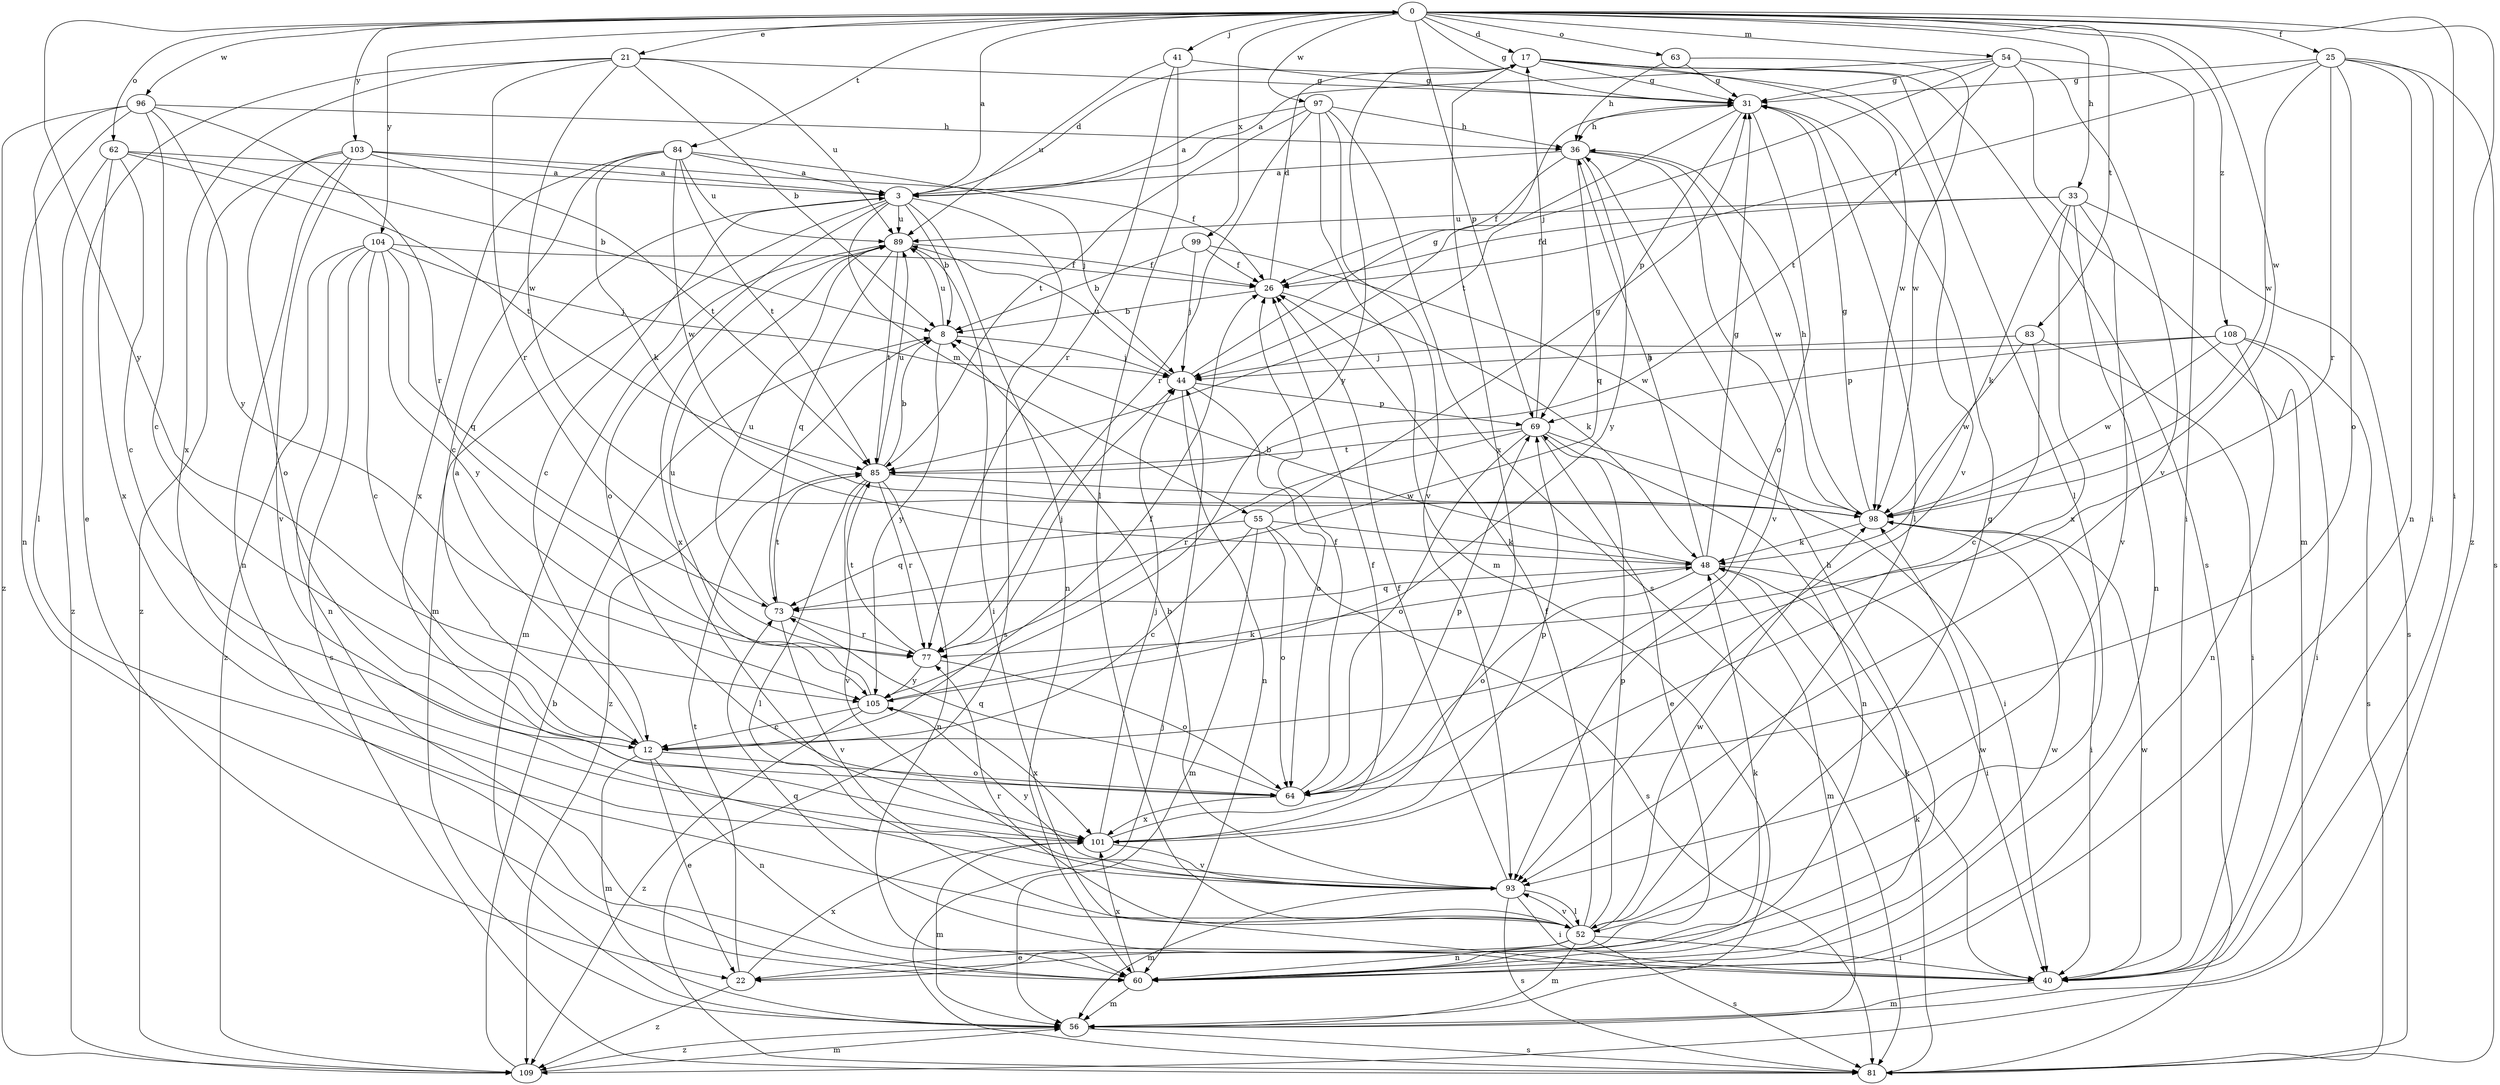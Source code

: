 strict digraph  {
0;
3;
8;
12;
17;
21;
22;
25;
26;
31;
33;
36;
40;
41;
44;
48;
52;
54;
55;
56;
60;
62;
63;
64;
69;
73;
77;
81;
83;
84;
85;
89;
93;
96;
97;
98;
99;
101;
103;
104;
105;
108;
109;
0 -> 17  [label=d];
0 -> 21  [label=e];
0 -> 25  [label=f];
0 -> 31  [label=g];
0 -> 33  [label=h];
0 -> 40  [label=i];
0 -> 41  [label=j];
0 -> 54  [label=m];
0 -> 62  [label=o];
0 -> 63  [label=o];
0 -> 69  [label=p];
0 -> 83  [label=t];
0 -> 84  [label=t];
0 -> 96  [label=w];
0 -> 97  [label=w];
0 -> 98  [label=w];
0 -> 99  [label=x];
0 -> 103  [label=y];
0 -> 104  [label=y];
0 -> 105  [label=y];
0 -> 108  [label=z];
0 -> 109  [label=z];
3 -> 0  [label=a];
3 -> 8  [label=b];
3 -> 12  [label=c];
3 -> 17  [label=d];
3 -> 55  [label=m];
3 -> 56  [label=m];
3 -> 60  [label=n];
3 -> 64  [label=o];
3 -> 81  [label=s];
3 -> 89  [label=u];
8 -> 44  [label=j];
8 -> 89  [label=u];
8 -> 105  [label=y];
8 -> 109  [label=z];
12 -> 3  [label=a];
12 -> 22  [label=e];
12 -> 26  [label=f];
12 -> 56  [label=m];
12 -> 60  [label=n];
12 -> 64  [label=o];
17 -> 31  [label=g];
17 -> 52  [label=l];
17 -> 81  [label=s];
17 -> 93  [label=v];
17 -> 98  [label=w];
17 -> 101  [label=x];
17 -> 105  [label=y];
21 -> 8  [label=b];
21 -> 22  [label=e];
21 -> 31  [label=g];
21 -> 77  [label=r];
21 -> 89  [label=u];
21 -> 98  [label=w];
21 -> 101  [label=x];
22 -> 85  [label=t];
22 -> 98  [label=w];
22 -> 101  [label=x];
22 -> 109  [label=z];
25 -> 26  [label=f];
25 -> 31  [label=g];
25 -> 40  [label=i];
25 -> 60  [label=n];
25 -> 64  [label=o];
25 -> 77  [label=r];
25 -> 81  [label=s];
25 -> 98  [label=w];
26 -> 8  [label=b];
26 -> 17  [label=d];
26 -> 48  [label=k];
31 -> 36  [label=h];
31 -> 52  [label=l];
31 -> 64  [label=o];
31 -> 69  [label=p];
31 -> 85  [label=t];
33 -> 26  [label=f];
33 -> 48  [label=k];
33 -> 60  [label=n];
33 -> 81  [label=s];
33 -> 89  [label=u];
33 -> 93  [label=v];
33 -> 101  [label=x];
36 -> 3  [label=a];
36 -> 26  [label=f];
36 -> 73  [label=q];
36 -> 93  [label=v];
36 -> 98  [label=w];
36 -> 105  [label=y];
40 -> 48  [label=k];
40 -> 56  [label=m];
40 -> 73  [label=q];
40 -> 98  [label=w];
41 -> 31  [label=g];
41 -> 52  [label=l];
41 -> 77  [label=r];
41 -> 89  [label=u];
44 -> 31  [label=g];
44 -> 60  [label=n];
44 -> 64  [label=o];
44 -> 69  [label=p];
44 -> 89  [label=u];
48 -> 8  [label=b];
48 -> 31  [label=g];
48 -> 36  [label=h];
48 -> 40  [label=i];
48 -> 56  [label=m];
48 -> 64  [label=o];
48 -> 73  [label=q];
52 -> 22  [label=e];
52 -> 26  [label=f];
52 -> 31  [label=g];
52 -> 40  [label=i];
52 -> 56  [label=m];
52 -> 60  [label=n];
52 -> 69  [label=p];
52 -> 77  [label=r];
52 -> 81  [label=s];
52 -> 93  [label=v];
52 -> 98  [label=w];
54 -> 3  [label=a];
54 -> 31  [label=g];
54 -> 40  [label=i];
54 -> 44  [label=j];
54 -> 56  [label=m];
54 -> 85  [label=t];
54 -> 93  [label=v];
55 -> 12  [label=c];
55 -> 31  [label=g];
55 -> 48  [label=k];
55 -> 56  [label=m];
55 -> 64  [label=o];
55 -> 73  [label=q];
55 -> 81  [label=s];
56 -> 81  [label=s];
56 -> 109  [label=z];
60 -> 36  [label=h];
60 -> 48  [label=k];
60 -> 56  [label=m];
60 -> 98  [label=w];
60 -> 101  [label=x];
62 -> 3  [label=a];
62 -> 8  [label=b];
62 -> 12  [label=c];
62 -> 85  [label=t];
62 -> 101  [label=x];
62 -> 109  [label=z];
63 -> 31  [label=g];
63 -> 36  [label=h];
63 -> 98  [label=w];
64 -> 26  [label=f];
64 -> 69  [label=p];
64 -> 73  [label=q];
64 -> 101  [label=x];
69 -> 17  [label=d];
69 -> 22  [label=e];
69 -> 40  [label=i];
69 -> 60  [label=n];
69 -> 64  [label=o];
69 -> 77  [label=r];
69 -> 85  [label=t];
73 -> 77  [label=r];
73 -> 85  [label=t];
73 -> 89  [label=u];
73 -> 93  [label=v];
77 -> 44  [label=j];
77 -> 64  [label=o];
77 -> 85  [label=t];
77 -> 105  [label=y];
81 -> 44  [label=j];
81 -> 48  [label=k];
83 -> 12  [label=c];
83 -> 40  [label=i];
83 -> 44  [label=j];
83 -> 98  [label=w];
84 -> 3  [label=a];
84 -> 12  [label=c];
84 -> 44  [label=j];
84 -> 48  [label=k];
84 -> 85  [label=t];
84 -> 89  [label=u];
84 -> 98  [label=w];
84 -> 101  [label=x];
85 -> 8  [label=b];
85 -> 52  [label=l];
85 -> 60  [label=n];
85 -> 77  [label=r];
85 -> 89  [label=u];
85 -> 93  [label=v];
85 -> 98  [label=w];
89 -> 26  [label=f];
89 -> 40  [label=i];
89 -> 56  [label=m];
89 -> 73  [label=q];
89 -> 85  [label=t];
89 -> 101  [label=x];
93 -> 8  [label=b];
93 -> 26  [label=f];
93 -> 40  [label=i];
93 -> 52  [label=l];
93 -> 56  [label=m];
93 -> 81  [label=s];
93 -> 105  [label=y];
96 -> 12  [label=c];
96 -> 36  [label=h];
96 -> 52  [label=l];
96 -> 60  [label=n];
96 -> 77  [label=r];
96 -> 105  [label=y];
96 -> 109  [label=z];
97 -> 3  [label=a];
97 -> 36  [label=h];
97 -> 56  [label=m];
97 -> 77  [label=r];
97 -> 81  [label=s];
97 -> 85  [label=t];
97 -> 93  [label=v];
98 -> 31  [label=g];
98 -> 36  [label=h];
98 -> 40  [label=i];
98 -> 48  [label=k];
99 -> 8  [label=b];
99 -> 26  [label=f];
99 -> 44  [label=j];
99 -> 98  [label=w];
101 -> 26  [label=f];
101 -> 44  [label=j];
101 -> 56  [label=m];
101 -> 69  [label=p];
101 -> 93  [label=v];
103 -> 3  [label=a];
103 -> 26  [label=f];
103 -> 60  [label=n];
103 -> 64  [label=o];
103 -> 85  [label=t];
103 -> 93  [label=v];
103 -> 109  [label=z];
104 -> 12  [label=c];
104 -> 26  [label=f];
104 -> 44  [label=j];
104 -> 60  [label=n];
104 -> 73  [label=q];
104 -> 81  [label=s];
104 -> 105  [label=y];
104 -> 109  [label=z];
105 -> 12  [label=c];
105 -> 48  [label=k];
105 -> 89  [label=u];
105 -> 101  [label=x];
105 -> 109  [label=z];
108 -> 40  [label=i];
108 -> 44  [label=j];
108 -> 60  [label=n];
108 -> 69  [label=p];
108 -> 81  [label=s];
108 -> 98  [label=w];
109 -> 8  [label=b];
109 -> 56  [label=m];
}
